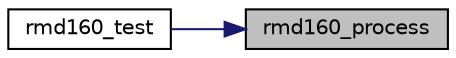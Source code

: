 digraph "rmd160_process"
{
 // LATEX_PDF_SIZE
  edge [fontname="Helvetica",fontsize="10",labelfontname="Helvetica",labelfontsize="10"];
  node [fontname="Helvetica",fontsize="10",shape=record];
  rankdir="RL";
  Node13 [label="rmd160_process",height=0.2,width=0.4,color="black", fillcolor="grey75", style="filled", fontcolor="black",tooltip="Process a block of memory though the hash."];
  Node13 -> Node14 [dir="back",color="midnightblue",fontsize="10",style="solid",fontname="Helvetica"];
  Node14 [label="rmd160_test",height=0.2,width=0.4,color="black", fillcolor="white", style="filled",URL="$rmd160_8c.html#a580a40d8b0a8aadf14607d7de3428ae0",tooltip="Self-test the hash."];
}

